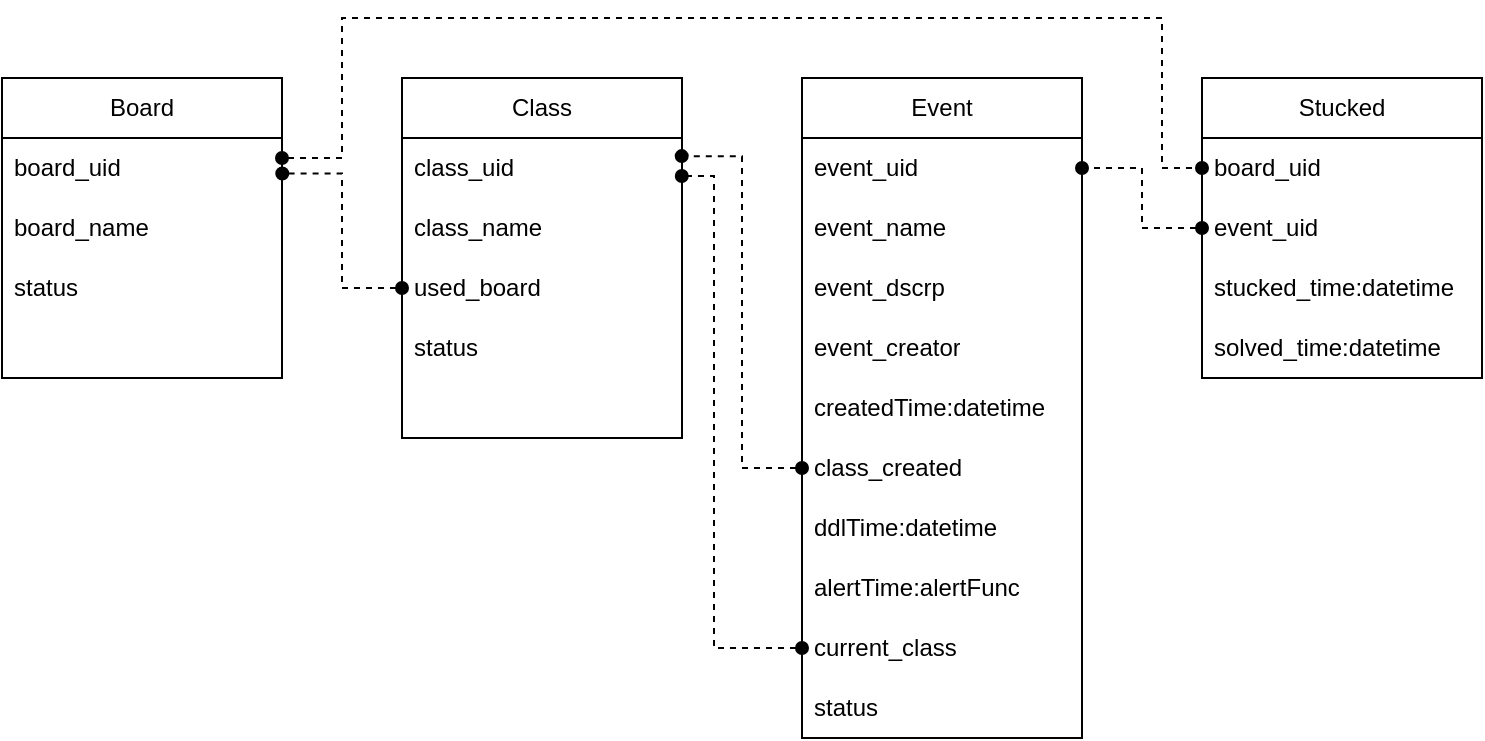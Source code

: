 <mxfile version="22.0.5" type="device">
  <diagram id="C5RBs43oDa-KdzZeNtuy" name="Page-1">
    <mxGraphModel dx="1192" dy="536" grid="1" gridSize="10" guides="1" tooltips="1" connect="1" arrows="1" fold="1" page="1" pageScale="1" pageWidth="827" pageHeight="1169" math="0" shadow="0">
      <root>
        <mxCell id="WIyWlLk6GJQsqaUBKTNV-0" />
        <mxCell id="WIyWlLk6GJQsqaUBKTNV-1" parent="WIyWlLk6GJQsqaUBKTNV-0" />
        <mxCell id="nhFDIQsgN1y8CI52urcy-187" value="Class" style="swimlane;fontStyle=0;childLayout=stackLayout;horizontal=1;startSize=30;horizontalStack=0;resizeParent=1;resizeParentMax=0;resizeLast=0;collapsible=1;marginBottom=0;whiteSpace=wrap;html=1;" parent="WIyWlLk6GJQsqaUBKTNV-1" vertex="1">
          <mxGeometry x="244" y="110" width="140" height="180" as="geometry" />
        </mxCell>
        <mxCell id="nhFDIQsgN1y8CI52urcy-188" value="class_uid" style="text;strokeColor=none;fillColor=none;align=left;verticalAlign=middle;spacingLeft=4;spacingRight=4;overflow=hidden;points=[[0,0.5],[1,0.5]];portConstraint=eastwest;rotatable=0;whiteSpace=wrap;html=1;" parent="nhFDIQsgN1y8CI52urcy-187" vertex="1">
          <mxGeometry y="30" width="140" height="30" as="geometry" />
        </mxCell>
        <mxCell id="nhFDIQsgN1y8CI52urcy-189" value="class_name" style="text;strokeColor=none;fillColor=none;align=left;verticalAlign=middle;spacingLeft=4;spacingRight=4;overflow=hidden;points=[[0,0.5],[1,0.5]];portConstraint=eastwest;rotatable=0;whiteSpace=wrap;html=1;" parent="nhFDIQsgN1y8CI52urcy-187" vertex="1">
          <mxGeometry y="60" width="140" height="30" as="geometry" />
        </mxCell>
        <mxCell id="nhFDIQsgN1y8CI52urcy-193" value="used_board" style="text;strokeColor=none;fillColor=none;align=left;verticalAlign=middle;spacingLeft=4;spacingRight=4;overflow=hidden;points=[[0,0.5],[1,0.5]];portConstraint=eastwest;rotatable=0;whiteSpace=wrap;html=1;" parent="nhFDIQsgN1y8CI52urcy-187" vertex="1">
          <mxGeometry y="90" width="140" height="30" as="geometry" />
        </mxCell>
        <mxCell id="nhFDIQsgN1y8CI52urcy-192" value="status" style="text;strokeColor=none;fillColor=none;align=left;verticalAlign=middle;spacingLeft=4;spacingRight=4;overflow=hidden;points=[[0,0.5],[1,0.5]];portConstraint=eastwest;rotatable=0;whiteSpace=wrap;html=1;" parent="nhFDIQsgN1y8CI52urcy-187" vertex="1">
          <mxGeometry y="120" width="140" height="30" as="geometry" />
        </mxCell>
        <mxCell id="nhFDIQsgN1y8CI52urcy-191" style="text;strokeColor=none;fillColor=none;align=left;verticalAlign=middle;spacingLeft=4;spacingRight=4;overflow=hidden;points=[[0,0.5],[1,0.5]];portConstraint=eastwest;rotatable=0;whiteSpace=wrap;html=1;" parent="nhFDIQsgN1y8CI52urcy-187" vertex="1">
          <mxGeometry y="150" width="140" height="30" as="geometry" />
        </mxCell>
        <mxCell id="nhFDIQsgN1y8CI52urcy-194" value="Board" style="swimlane;fontStyle=0;childLayout=stackLayout;horizontal=1;startSize=30;horizontalStack=0;resizeParent=1;resizeParentMax=0;resizeLast=0;collapsible=1;marginBottom=0;whiteSpace=wrap;html=1;" parent="WIyWlLk6GJQsqaUBKTNV-1" vertex="1">
          <mxGeometry x="44" y="110" width="140" height="150" as="geometry" />
        </mxCell>
        <mxCell id="nhFDIQsgN1y8CI52urcy-195" value="board_uid" style="text;strokeColor=none;fillColor=none;align=left;verticalAlign=middle;spacingLeft=4;spacingRight=4;overflow=hidden;points=[[0,0.5],[1,0.5]];portConstraint=eastwest;rotatable=0;whiteSpace=wrap;html=1;" parent="nhFDIQsgN1y8CI52urcy-194" vertex="1">
          <mxGeometry y="30" width="140" height="30" as="geometry" />
        </mxCell>
        <mxCell id="nhFDIQsgN1y8CI52urcy-196" value="board_name" style="text;strokeColor=none;fillColor=none;align=left;verticalAlign=middle;spacingLeft=4;spacingRight=4;overflow=hidden;points=[[0,0.5],[1,0.5]];portConstraint=eastwest;rotatable=0;whiteSpace=wrap;html=1;" parent="nhFDIQsgN1y8CI52urcy-194" vertex="1">
          <mxGeometry y="60" width="140" height="30" as="geometry" />
        </mxCell>
        <mxCell id="nhFDIQsgN1y8CI52urcy-198" value="status" style="text;strokeColor=none;fillColor=none;align=left;verticalAlign=middle;spacingLeft=4;spacingRight=4;overflow=hidden;points=[[0,0.5],[1,0.5]];portConstraint=eastwest;rotatable=0;whiteSpace=wrap;html=1;" parent="nhFDIQsgN1y8CI52urcy-194" vertex="1">
          <mxGeometry y="90" width="140" height="30" as="geometry" />
        </mxCell>
        <mxCell id="nhFDIQsgN1y8CI52urcy-199" style="text;strokeColor=none;fillColor=none;align=left;verticalAlign=middle;spacingLeft=4;spacingRight=4;overflow=hidden;points=[[0,0.5],[1,0.5]];portConstraint=eastwest;rotatable=0;whiteSpace=wrap;html=1;" parent="nhFDIQsgN1y8CI52urcy-194" vertex="1">
          <mxGeometry y="120" width="140" height="30" as="geometry" />
        </mxCell>
        <mxCell id="nhFDIQsgN1y8CI52urcy-201" value="Event" style="swimlane;fontStyle=0;childLayout=stackLayout;horizontal=1;startSize=30;horizontalStack=0;resizeParent=1;resizeParentMax=0;resizeLast=0;collapsible=1;marginBottom=0;whiteSpace=wrap;html=1;" parent="WIyWlLk6GJQsqaUBKTNV-1" vertex="1">
          <mxGeometry x="444" y="110" width="140" height="330" as="geometry" />
        </mxCell>
        <mxCell id="nhFDIQsgN1y8CI52urcy-202" value="event_uid" style="text;strokeColor=none;fillColor=none;align=left;verticalAlign=middle;spacingLeft=4;spacingRight=4;overflow=hidden;points=[[0,0.5],[1,0.5]];portConstraint=eastwest;rotatable=0;whiteSpace=wrap;html=1;" parent="nhFDIQsgN1y8CI52urcy-201" vertex="1">
          <mxGeometry y="30" width="140" height="30" as="geometry" />
        </mxCell>
        <mxCell id="nhFDIQsgN1y8CI52urcy-203" value="event_name" style="text;strokeColor=none;fillColor=none;align=left;verticalAlign=middle;spacingLeft=4;spacingRight=4;overflow=hidden;points=[[0,0.5],[1,0.5]];portConstraint=eastwest;rotatable=0;whiteSpace=wrap;html=1;" parent="nhFDIQsgN1y8CI52urcy-201" vertex="1">
          <mxGeometry y="60" width="140" height="30" as="geometry" />
        </mxCell>
        <mxCell id="nhFDIQsgN1y8CI52urcy-204" value="event_dscrp" style="text;strokeColor=none;fillColor=none;align=left;verticalAlign=middle;spacingLeft=4;spacingRight=4;overflow=hidden;points=[[0,0.5],[1,0.5]];portConstraint=eastwest;rotatable=0;whiteSpace=wrap;html=1;" parent="nhFDIQsgN1y8CI52urcy-201" vertex="1">
          <mxGeometry y="90" width="140" height="30" as="geometry" />
        </mxCell>
        <mxCell id="nhFDIQsgN1y8CI52urcy-205" value="event_creator" style="text;strokeColor=none;fillColor=none;align=left;verticalAlign=middle;spacingLeft=4;spacingRight=4;overflow=hidden;points=[[0,0.5],[1,0.5]];portConstraint=eastwest;rotatable=0;whiteSpace=wrap;html=1;" parent="nhFDIQsgN1y8CI52urcy-201" vertex="1">
          <mxGeometry y="120" width="140" height="30" as="geometry" />
        </mxCell>
        <mxCell id="nhFDIQsgN1y8CI52urcy-206" value="createdTime:datetime" style="text;strokeColor=none;fillColor=none;align=left;verticalAlign=middle;spacingLeft=4;spacingRight=4;overflow=hidden;points=[[0,0.5],[1,0.5]];portConstraint=eastwest;rotatable=0;whiteSpace=wrap;html=1;" parent="nhFDIQsgN1y8CI52urcy-201" vertex="1">
          <mxGeometry y="150" width="140" height="30" as="geometry" />
        </mxCell>
        <mxCell id="nhFDIQsgN1y8CI52urcy-207" value="class_created" style="text;strokeColor=none;fillColor=none;align=left;verticalAlign=middle;spacingLeft=4;spacingRight=4;overflow=hidden;points=[[0,0.5],[1,0.5]];portConstraint=eastwest;rotatable=0;whiteSpace=wrap;html=1;" parent="nhFDIQsgN1y8CI52urcy-201" vertex="1">
          <mxGeometry y="180" width="140" height="30" as="geometry" />
        </mxCell>
        <mxCell id="nhFDIQsgN1y8CI52urcy-212" value="ddlTime:datetime" style="text;strokeColor=none;fillColor=none;align=left;verticalAlign=middle;spacingLeft=4;spacingRight=4;overflow=hidden;points=[[0,0.5],[1,0.5]];portConstraint=eastwest;rotatable=0;whiteSpace=wrap;html=1;" parent="nhFDIQsgN1y8CI52urcy-201" vertex="1">
          <mxGeometry y="210" width="140" height="30" as="geometry" />
        </mxCell>
        <mxCell id="nhFDIQsgN1y8CI52urcy-211" value="alertTime:alertFunc" style="text;strokeColor=none;fillColor=none;align=left;verticalAlign=middle;spacingLeft=4;spacingRight=4;overflow=hidden;points=[[0,0.5],[1,0.5]];portConstraint=eastwest;rotatable=0;whiteSpace=wrap;html=1;" parent="nhFDIQsgN1y8CI52urcy-201" vertex="1">
          <mxGeometry y="240" width="140" height="30" as="geometry" />
        </mxCell>
        <mxCell id="nhFDIQsgN1y8CI52urcy-210" value="current_class" style="text;strokeColor=none;fillColor=none;align=left;verticalAlign=middle;spacingLeft=4;spacingRight=4;overflow=hidden;points=[[0,0.5],[1,0.5]];portConstraint=eastwest;rotatable=0;whiteSpace=wrap;html=1;" parent="nhFDIQsgN1y8CI52urcy-201" vertex="1">
          <mxGeometry y="270" width="140" height="30" as="geometry" />
        </mxCell>
        <mxCell id="nhFDIQsgN1y8CI52urcy-213" value="status" style="text;strokeColor=none;fillColor=none;align=left;verticalAlign=middle;spacingLeft=4;spacingRight=4;overflow=hidden;points=[[0,0.5],[1,0.5]];portConstraint=eastwest;rotatable=0;whiteSpace=wrap;html=1;" parent="nhFDIQsgN1y8CI52urcy-201" vertex="1">
          <mxGeometry y="300" width="140" height="30" as="geometry" />
        </mxCell>
        <mxCell id="nhFDIQsgN1y8CI52urcy-214" value="Stucked" style="swimlane;fontStyle=0;childLayout=stackLayout;horizontal=1;startSize=30;horizontalStack=0;resizeParent=1;resizeParentMax=0;resizeLast=0;collapsible=1;marginBottom=0;whiteSpace=wrap;html=1;" parent="WIyWlLk6GJQsqaUBKTNV-1" vertex="1">
          <mxGeometry x="644" y="110" width="140" height="150" as="geometry" />
        </mxCell>
        <mxCell id="nhFDIQsgN1y8CI52urcy-215" value="board_uid" style="text;strokeColor=none;fillColor=none;align=left;verticalAlign=middle;spacingLeft=4;spacingRight=4;overflow=hidden;points=[[0,0.5],[1,0.5]];portConstraint=eastwest;rotatable=0;whiteSpace=wrap;html=1;" parent="nhFDIQsgN1y8CI52urcy-214" vertex="1">
          <mxGeometry y="30" width="140" height="30" as="geometry" />
        </mxCell>
        <mxCell id="nhFDIQsgN1y8CI52urcy-216" value="event_uid" style="text;strokeColor=none;fillColor=none;align=left;verticalAlign=middle;spacingLeft=4;spacingRight=4;overflow=hidden;points=[[0,0.5],[1,0.5]];portConstraint=eastwest;rotatable=0;whiteSpace=wrap;html=1;" parent="nhFDIQsgN1y8CI52urcy-214" vertex="1">
          <mxGeometry y="60" width="140" height="30" as="geometry" />
        </mxCell>
        <mxCell id="nhFDIQsgN1y8CI52urcy-218" value="stucked_time:datetime" style="text;strokeColor=none;fillColor=none;align=left;verticalAlign=middle;spacingLeft=4;spacingRight=4;overflow=hidden;points=[[0,0.5],[1,0.5]];portConstraint=eastwest;rotatable=0;whiteSpace=wrap;html=1;" parent="nhFDIQsgN1y8CI52urcy-214" vertex="1">
          <mxGeometry y="90" width="140" height="30" as="geometry" />
        </mxCell>
        <mxCell id="nhFDIQsgN1y8CI52urcy-219" value="solved_time:datetime" style="text;strokeColor=none;fillColor=none;align=left;verticalAlign=middle;spacingLeft=4;spacingRight=4;overflow=hidden;points=[[0,0.5],[1,0.5]];portConstraint=eastwest;rotatable=0;whiteSpace=wrap;html=1;" parent="nhFDIQsgN1y8CI52urcy-214" vertex="1">
          <mxGeometry y="120" width="140" height="30" as="geometry" />
        </mxCell>
        <mxCell id="nhFDIQsgN1y8CI52urcy-230" value="" style="endArrow=oval;html=1;rounded=0;exitX=0;exitY=0.5;exitDx=0;exitDy=0;dashed=1;entryX=1.001;entryY=0.591;entryDx=0;entryDy=0;edgeStyle=orthogonalEdgeStyle;startArrow=oval;startFill=1;endFill=1;entryPerimeter=0;" parent="WIyWlLk6GJQsqaUBKTNV-1" source="nhFDIQsgN1y8CI52urcy-193" target="nhFDIQsgN1y8CI52urcy-195" edge="1">
          <mxGeometry width="50" height="50" relative="1" as="geometry">
            <mxPoint x="200.36" y="218.05" as="sourcePoint" />
            <mxPoint x="184" y="152" as="targetPoint" />
          </mxGeometry>
        </mxCell>
        <mxCell id="nhFDIQsgN1y8CI52urcy-231" value="" style="endArrow=oval;html=1;rounded=0;entryX=0.999;entryY=0.617;entryDx=0;entryDy=0;exitX=0;exitY=0.5;exitDx=0;exitDy=0;dashed=1;edgeStyle=orthogonalEdgeStyle;startArrow=oval;startFill=1;endFill=1;entryPerimeter=0;" parent="WIyWlLk6GJQsqaUBKTNV-1" source="nhFDIQsgN1y8CI52urcy-210" target="nhFDIQsgN1y8CI52urcy-188" edge="1">
          <mxGeometry width="50" height="50" relative="1" as="geometry">
            <mxPoint x="354" y="300" as="sourcePoint" />
            <mxPoint x="404" y="250" as="targetPoint" />
            <Array as="points">
              <mxPoint x="400" y="395" />
              <mxPoint x="400" y="159" />
              <mxPoint x="384" y="159" />
            </Array>
          </mxGeometry>
        </mxCell>
        <mxCell id="nhFDIQsgN1y8CI52urcy-232" value="" style="endArrow=oval;html=1;rounded=0;dashed=1;endFill=1;startArrow=oval;startFill=1;exitX=0;exitY=0.5;exitDx=0;exitDy=0;entryX=1;entryY=0.5;entryDx=0;entryDy=0;edgeStyle=orthogonalEdgeStyle;" parent="WIyWlLk6GJQsqaUBKTNV-1" source="nhFDIQsgN1y8CI52urcy-216" target="nhFDIQsgN1y8CI52urcy-202" edge="1">
          <mxGeometry width="50" height="50" relative="1" as="geometry">
            <mxPoint x="544" y="210" as="sourcePoint" />
            <mxPoint x="594" y="160" as="targetPoint" />
            <Array as="points">
              <mxPoint x="614" y="185" />
              <mxPoint x="614" y="155" />
            </Array>
          </mxGeometry>
        </mxCell>
        <mxCell id="nhFDIQsgN1y8CI52urcy-233" value="" style="endArrow=oval;startArrow=oval;html=1;rounded=0;entryX=0;entryY=0.5;entryDx=0;entryDy=0;edgeStyle=orthogonalEdgeStyle;startFill=1;endFill=1;dashed=1;" parent="WIyWlLk6GJQsqaUBKTNV-1" source="nhFDIQsgN1y8CI52urcy-195" target="nhFDIQsgN1y8CI52urcy-215" edge="1">
          <mxGeometry width="50" height="50" relative="1" as="geometry">
            <mxPoint x="594" y="210" as="sourcePoint" />
            <mxPoint x="644" y="160" as="targetPoint" />
            <Array as="points">
              <mxPoint x="214" y="150" />
              <mxPoint x="214" y="80" />
              <mxPoint x="624" y="80" />
              <mxPoint x="624" y="155" />
            </Array>
          </mxGeometry>
        </mxCell>
        <mxCell id="Gs5nCNOHAZd9Ihr5n0aR-0" value="" style="endArrow=oval;html=1;rounded=0;entryX=0.999;entryY=0.302;entryDx=0;entryDy=0;exitX=0;exitY=0.5;exitDx=0;exitDy=0;dashed=1;edgeStyle=orthogonalEdgeStyle;endFill=1;entryPerimeter=0;startArrow=oval;startFill=1;" edge="1" parent="WIyWlLk6GJQsqaUBKTNV-1" source="nhFDIQsgN1y8CI52urcy-207" target="nhFDIQsgN1y8CI52urcy-188">
          <mxGeometry width="50" height="50" relative="1" as="geometry">
            <mxPoint x="300" y="410" as="sourcePoint" />
            <mxPoint x="350" y="360" as="targetPoint" />
          </mxGeometry>
        </mxCell>
      </root>
    </mxGraphModel>
  </diagram>
</mxfile>
